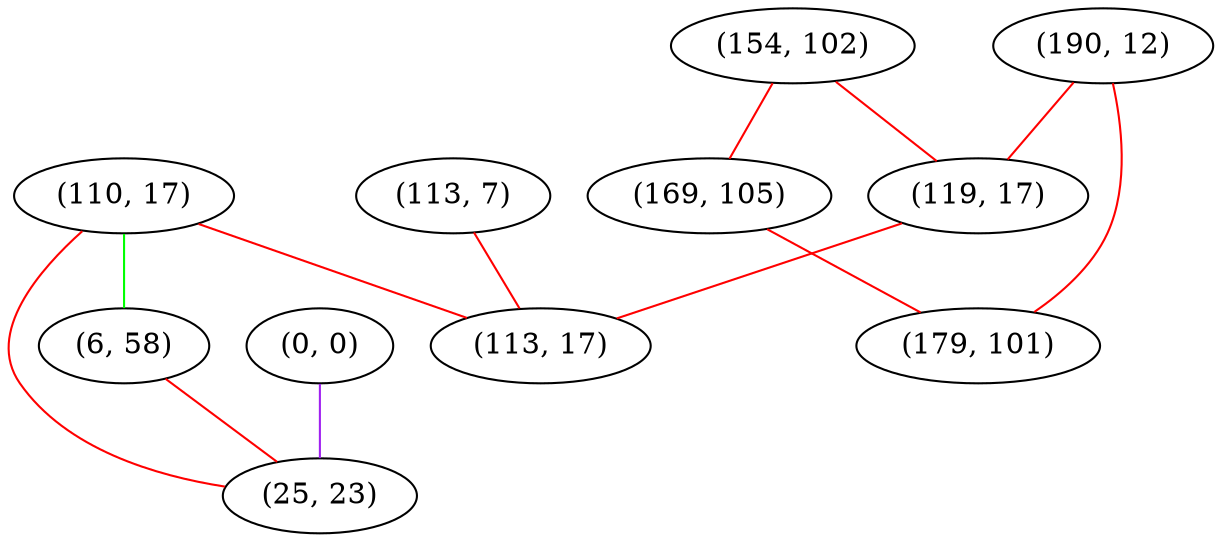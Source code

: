 graph "" {
"(190, 12)";
"(110, 17)";
"(154, 102)";
"(119, 17)";
"(113, 7)";
"(169, 105)";
"(179, 101)";
"(0, 0)";
"(6, 58)";
"(113, 17)";
"(25, 23)";
"(190, 12)" -- "(119, 17)"  [color=red, key=0, weight=1];
"(190, 12)" -- "(179, 101)"  [color=red, key=0, weight=1];
"(110, 17)" -- "(6, 58)"  [color=green, key=0, weight=2];
"(110, 17)" -- "(113, 17)"  [color=red, key=0, weight=1];
"(110, 17)" -- "(25, 23)"  [color=red, key=0, weight=1];
"(154, 102)" -- "(169, 105)"  [color=red, key=0, weight=1];
"(154, 102)" -- "(119, 17)"  [color=red, key=0, weight=1];
"(119, 17)" -- "(113, 17)"  [color=red, key=0, weight=1];
"(113, 7)" -- "(113, 17)"  [color=red, key=0, weight=1];
"(169, 105)" -- "(179, 101)"  [color=red, key=0, weight=1];
"(0, 0)" -- "(25, 23)"  [color=purple, key=0, weight=4];
"(6, 58)" -- "(25, 23)"  [color=red, key=0, weight=1];
}

